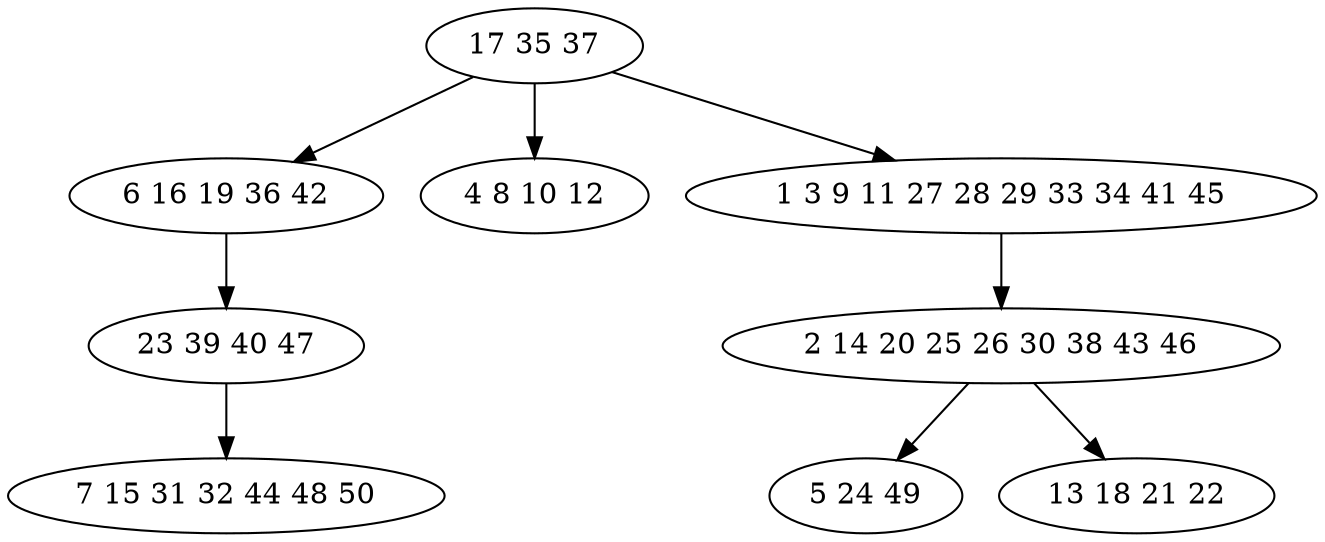 digraph true_tree {
	"0" -> "1"
	"0" -> "2"
	"0" -> "3"
	"3" -> "4"
	"1" -> "5"
	"4" -> "6"
	"5" -> "7"
	"4" -> "8"
	"0" [label="17 35 37"];
	"1" [label="6 16 19 36 42"];
	"2" [label="4 8 10 12"];
	"3" [label="1 3 9 11 27 28 29 33 34 41 45"];
	"4" [label="2 14 20 25 26 30 38 43 46"];
	"5" [label="23 39 40 47"];
	"6" [label="5 24 49"];
	"7" [label="7 15 31 32 44 48 50"];
	"8" [label="13 18 21 22"];
}
